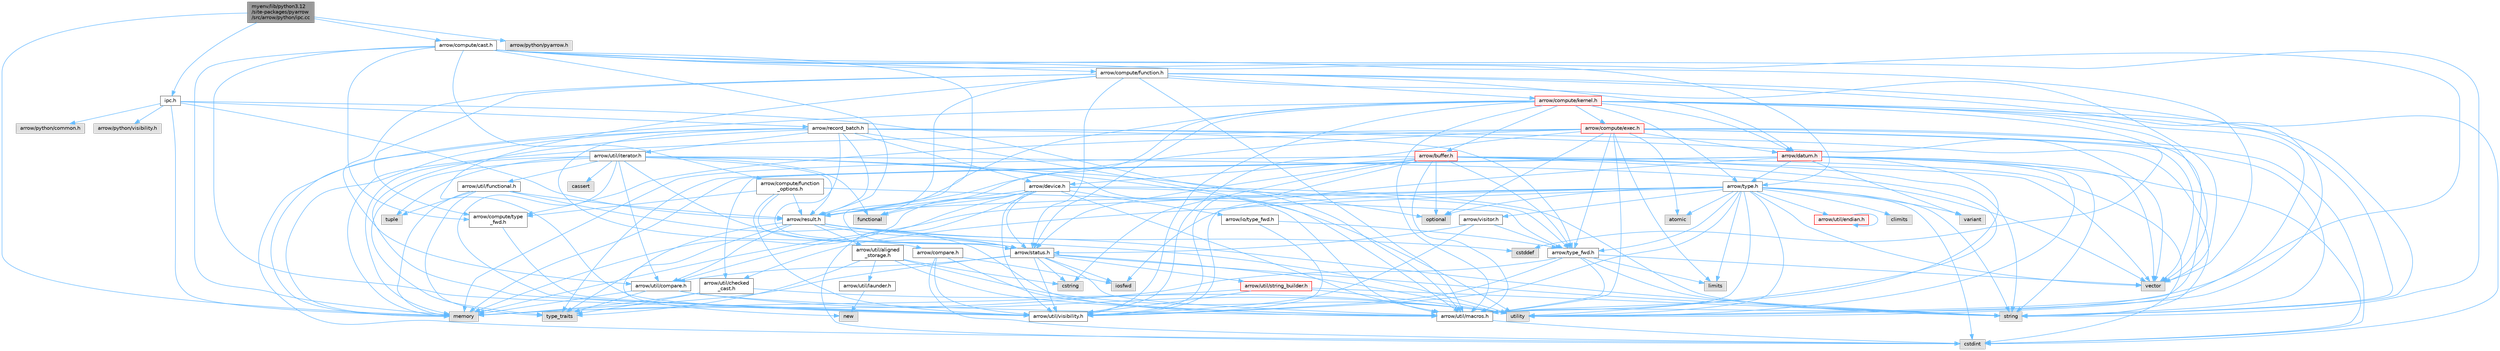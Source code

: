 digraph "myenv/lib/python3.12/site-packages/pyarrow/src/arrow/python/ipc.cc"
{
 // LATEX_PDF_SIZE
  bgcolor="transparent";
  edge [fontname=Helvetica,fontsize=10,labelfontname=Helvetica,labelfontsize=10];
  node [fontname=Helvetica,fontsize=10,shape=box,height=0.2,width=0.4];
  Node1 [id="Node000001",label="myenv/lib/python3.12\l/site-packages/pyarrow\l/src/arrow/python/ipc.cc",height=0.2,width=0.4,color="gray40", fillcolor="grey60", style="filled", fontcolor="black",tooltip=" "];
  Node1 -> Node2 [id="edge1_Node000001_Node000002",color="steelblue1",style="solid",tooltip=" "];
  Node2 [id="Node000002",label="ipc.h",height=0.2,width=0.4,color="grey40", fillcolor="white", style="filled",URL="$src_2arrow_2python_2ipc_8h.html",tooltip=" "];
  Node2 -> Node3 [id="edge2_Node000002_Node000003",color="steelblue1",style="solid",tooltip=" "];
  Node3 [id="Node000003",label="memory",height=0.2,width=0.4,color="grey60", fillcolor="#E0E0E0", style="filled",tooltip=" "];
  Node2 -> Node4 [id="edge3_Node000002_Node000004",color="steelblue1",style="solid",tooltip=" "];
  Node4 [id="Node000004",label="arrow/python/common.h",height=0.2,width=0.4,color="grey60", fillcolor="#E0E0E0", style="filled",tooltip=" "];
  Node2 -> Node5 [id="edge4_Node000002_Node000005",color="steelblue1",style="solid",tooltip=" "];
  Node5 [id="Node000005",label="arrow/python/visibility.h",height=0.2,width=0.4,color="grey60", fillcolor="#E0E0E0", style="filled",tooltip=" "];
  Node2 -> Node6 [id="edge5_Node000002_Node000006",color="steelblue1",style="solid",tooltip=" "];
  Node6 [id="Node000006",label="arrow/record_batch.h",height=0.2,width=0.4,color="grey40", fillcolor="white", style="filled",URL="$record__batch_8h.html",tooltip=" "];
  Node6 -> Node7 [id="edge6_Node000006_Node000007",color="steelblue1",style="solid",tooltip=" "];
  Node7 [id="Node000007",label="cstdint",height=0.2,width=0.4,color="grey60", fillcolor="#E0E0E0", style="filled",tooltip=" "];
  Node6 -> Node3 [id="edge7_Node000006_Node000003",color="steelblue1",style="solid",tooltip=" "];
  Node6 -> Node8 [id="edge8_Node000006_Node000008",color="steelblue1",style="solid",tooltip=" "];
  Node8 [id="Node000008",label="string",height=0.2,width=0.4,color="grey60", fillcolor="#E0E0E0", style="filled",tooltip=" "];
  Node6 -> Node9 [id="edge9_Node000006_Node000009",color="steelblue1",style="solid",tooltip=" "];
  Node9 [id="Node000009",label="vector",height=0.2,width=0.4,color="grey60", fillcolor="#E0E0E0", style="filled",tooltip=" "];
  Node6 -> Node10 [id="edge10_Node000006_Node000010",color="steelblue1",style="solid",tooltip=" "];
  Node10 [id="Node000010",label="arrow/compare.h",height=0.2,width=0.4,color="grey40", fillcolor="white", style="filled",URL="$compare_8h.html",tooltip=" "];
  Node10 -> Node7 [id="edge11_Node000010_Node000007",color="steelblue1",style="solid",tooltip=" "];
  Node10 -> Node11 [id="edge12_Node000010_Node000011",color="steelblue1",style="solid",tooltip=" "];
  Node11 [id="Node000011",label="iosfwd",height=0.2,width=0.4,color="grey60", fillcolor="#E0E0E0", style="filled",tooltip=" "];
  Node10 -> Node12 [id="edge13_Node000010_Node000012",color="steelblue1",style="solid",tooltip=" "];
  Node12 [id="Node000012",label="arrow/util/macros.h",height=0.2,width=0.4,color="grey40", fillcolor="white", style="filled",URL="$macros_8h.html",tooltip=" "];
  Node12 -> Node7 [id="edge14_Node000012_Node000007",color="steelblue1",style="solid",tooltip=" "];
  Node10 -> Node13 [id="edge15_Node000010_Node000013",color="steelblue1",style="solid",tooltip=" "];
  Node13 [id="Node000013",label="arrow/util/visibility.h",height=0.2,width=0.4,color="grey40", fillcolor="white", style="filled",URL="$include_2arrow_2util_2visibility_8h.html",tooltip=" "];
  Node6 -> Node14 [id="edge16_Node000006_Node000014",color="steelblue1",style="solid",tooltip=" "];
  Node14 [id="Node000014",label="arrow/device.h",height=0.2,width=0.4,color="grey40", fillcolor="white", style="filled",URL="$device_8h.html",tooltip=" "];
  Node14 -> Node7 [id="edge17_Node000014_Node000007",color="steelblue1",style="solid",tooltip=" "];
  Node14 -> Node15 [id="edge18_Node000014_Node000015",color="steelblue1",style="solid",tooltip=" "];
  Node15 [id="Node000015",label="functional",height=0.2,width=0.4,color="grey60", fillcolor="#E0E0E0", style="filled",tooltip=" "];
  Node14 -> Node3 [id="edge19_Node000014_Node000003",color="steelblue1",style="solid",tooltip=" "];
  Node14 -> Node8 [id="edge20_Node000014_Node000008",color="steelblue1",style="solid",tooltip=" "];
  Node14 -> Node16 [id="edge21_Node000014_Node000016",color="steelblue1",style="solid",tooltip=" "];
  Node16 [id="Node000016",label="arrow/io/type_fwd.h",height=0.2,width=0.4,color="grey40", fillcolor="white", style="filled",URL="$arrow_2io_2type__fwd_8h.html",tooltip=" "];
  Node16 -> Node17 [id="edge22_Node000016_Node000017",color="steelblue1",style="solid",tooltip=" "];
  Node17 [id="Node000017",label="arrow/type_fwd.h",height=0.2,width=0.4,color="grey40", fillcolor="white", style="filled",URL="$arrow_2type__fwd_8h.html",tooltip=" "];
  Node17 -> Node18 [id="edge23_Node000017_Node000018",color="steelblue1",style="solid",tooltip=" "];
  Node18 [id="Node000018",label="limits",height=0.2,width=0.4,color="grey60", fillcolor="#E0E0E0", style="filled",tooltip=" "];
  Node17 -> Node3 [id="edge24_Node000017_Node000003",color="steelblue1",style="solid",tooltip=" "];
  Node17 -> Node8 [id="edge25_Node000017_Node000008",color="steelblue1",style="solid",tooltip=" "];
  Node17 -> Node9 [id="edge26_Node000017_Node000009",color="steelblue1",style="solid",tooltip=" "];
  Node17 -> Node12 [id="edge27_Node000017_Node000012",color="steelblue1",style="solid",tooltip=" "];
  Node17 -> Node13 [id="edge28_Node000017_Node000013",color="steelblue1",style="solid",tooltip=" "];
  Node16 -> Node13 [id="edge29_Node000016_Node000013",color="steelblue1",style="solid",tooltip=" "];
  Node14 -> Node19 [id="edge30_Node000014_Node000019",color="steelblue1",style="solid",tooltip=" "];
  Node19 [id="Node000019",label="arrow/result.h",height=0.2,width=0.4,color="grey40", fillcolor="white", style="filled",URL="$result_8h.html",tooltip=" "];
  Node19 -> Node20 [id="edge31_Node000019_Node000020",color="steelblue1",style="solid",tooltip=" "];
  Node20 [id="Node000020",label="cstddef",height=0.2,width=0.4,color="grey60", fillcolor="#E0E0E0", style="filled",tooltip=" "];
  Node19 -> Node21 [id="edge32_Node000019_Node000021",color="steelblue1",style="solid",tooltip=" "];
  Node21 [id="Node000021",label="new",height=0.2,width=0.4,color="grey60", fillcolor="#E0E0E0", style="filled",tooltip=" "];
  Node19 -> Node8 [id="edge33_Node000019_Node000008",color="steelblue1",style="solid",tooltip=" "];
  Node19 -> Node22 [id="edge34_Node000019_Node000022",color="steelblue1",style="solid",tooltip=" "];
  Node22 [id="Node000022",label="type_traits",height=0.2,width=0.4,color="grey60", fillcolor="#E0E0E0", style="filled",tooltip=" "];
  Node19 -> Node23 [id="edge35_Node000019_Node000023",color="steelblue1",style="solid",tooltip=" "];
  Node23 [id="Node000023",label="utility",height=0.2,width=0.4,color="grey60", fillcolor="#E0E0E0", style="filled",tooltip=" "];
  Node19 -> Node24 [id="edge36_Node000019_Node000024",color="steelblue1",style="solid",tooltip=" "];
  Node24 [id="Node000024",label="arrow/status.h",height=0.2,width=0.4,color="grey40", fillcolor="white", style="filled",URL="$status_8h.html",tooltip=" "];
  Node24 -> Node25 [id="edge37_Node000024_Node000025",color="steelblue1",style="solid",tooltip=" "];
  Node25 [id="Node000025",label="cstring",height=0.2,width=0.4,color="grey60", fillcolor="#E0E0E0", style="filled",tooltip=" "];
  Node24 -> Node11 [id="edge38_Node000024_Node000011",color="steelblue1",style="solid",tooltip=" "];
  Node24 -> Node3 [id="edge39_Node000024_Node000003",color="steelblue1",style="solid",tooltip=" "];
  Node24 -> Node8 [id="edge40_Node000024_Node000008",color="steelblue1",style="solid",tooltip=" "];
  Node24 -> Node23 [id="edge41_Node000024_Node000023",color="steelblue1",style="solid",tooltip=" "];
  Node24 -> Node26 [id="edge42_Node000024_Node000026",color="steelblue1",style="solid",tooltip=" "];
  Node26 [id="Node000026",label="arrow/util/compare.h",height=0.2,width=0.4,color="grey40", fillcolor="white", style="filled",URL="$util_2compare_8h.html",tooltip=" "];
  Node26 -> Node3 [id="edge43_Node000026_Node000003",color="steelblue1",style="solid",tooltip=" "];
  Node26 -> Node22 [id="edge44_Node000026_Node000022",color="steelblue1",style="solid",tooltip=" "];
  Node26 -> Node23 [id="edge45_Node000026_Node000023",color="steelblue1",style="solid",tooltip=" "];
  Node26 -> Node12 [id="edge46_Node000026_Node000012",color="steelblue1",style="solid",tooltip=" "];
  Node24 -> Node12 [id="edge47_Node000024_Node000012",color="steelblue1",style="solid",tooltip=" "];
  Node24 -> Node27 [id="edge48_Node000024_Node000027",color="steelblue1",style="solid",tooltip=" "];
  Node27 [id="Node000027",label="arrow/util/string_builder.h",height=0.2,width=0.4,color="red", fillcolor="#FFF0F0", style="filled",URL="$string__builder_8h.html",tooltip=" "];
  Node27 -> Node3 [id="edge49_Node000027_Node000003",color="steelblue1",style="solid",tooltip=" "];
  Node27 -> Node8 [id="edge50_Node000027_Node000008",color="steelblue1",style="solid",tooltip=" "];
  Node27 -> Node23 [id="edge51_Node000027_Node000023",color="steelblue1",style="solid",tooltip=" "];
  Node27 -> Node13 [id="edge52_Node000027_Node000013",color="steelblue1",style="solid",tooltip=" "];
  Node24 -> Node13 [id="edge53_Node000024_Node000013",color="steelblue1",style="solid",tooltip=" "];
  Node19 -> Node29 [id="edge54_Node000019_Node000029",color="steelblue1",style="solid",tooltip=" "];
  Node29 [id="Node000029",label="arrow/util/aligned\l_storage.h",height=0.2,width=0.4,color="grey40", fillcolor="white", style="filled",URL="$aligned__storage_8h.html",tooltip=" "];
  Node29 -> Node25 [id="edge55_Node000029_Node000025",color="steelblue1",style="solid",tooltip=" "];
  Node29 -> Node22 [id="edge56_Node000029_Node000022",color="steelblue1",style="solid",tooltip=" "];
  Node29 -> Node23 [id="edge57_Node000029_Node000023",color="steelblue1",style="solid",tooltip=" "];
  Node29 -> Node30 [id="edge58_Node000029_Node000030",color="steelblue1",style="solid",tooltip=" "];
  Node30 [id="Node000030",label="arrow/util/launder.h",height=0.2,width=0.4,color="grey40", fillcolor="white", style="filled",URL="$launder_8h.html",tooltip=" "];
  Node30 -> Node21 [id="edge59_Node000030_Node000021",color="steelblue1",style="solid",tooltip=" "];
  Node29 -> Node12 [id="edge60_Node000029_Node000012",color="steelblue1",style="solid",tooltip=" "];
  Node19 -> Node26 [id="edge61_Node000019_Node000026",color="steelblue1",style="solid",tooltip=" "];
  Node14 -> Node24 [id="edge62_Node000014_Node000024",color="steelblue1",style="solid",tooltip=" "];
  Node14 -> Node17 [id="edge63_Node000014_Node000017",color="steelblue1",style="solid",tooltip=" "];
  Node14 -> Node26 [id="edge64_Node000014_Node000026",color="steelblue1",style="solid",tooltip=" "];
  Node14 -> Node12 [id="edge65_Node000014_Node000012",color="steelblue1",style="solid",tooltip=" "];
  Node14 -> Node13 [id="edge66_Node000014_Node000013",color="steelblue1",style="solid",tooltip=" "];
  Node6 -> Node19 [id="edge67_Node000006_Node000019",color="steelblue1",style="solid",tooltip=" "];
  Node6 -> Node24 [id="edge68_Node000006_Node000024",color="steelblue1",style="solid",tooltip=" "];
  Node6 -> Node17 [id="edge69_Node000006_Node000017",color="steelblue1",style="solid",tooltip=" "];
  Node6 -> Node31 [id="edge70_Node000006_Node000031",color="steelblue1",style="solid",tooltip=" "];
  Node31 [id="Node000031",label="arrow/util/iterator.h",height=0.2,width=0.4,color="grey40", fillcolor="white", style="filled",URL="$iterator_8h.html",tooltip=" "];
  Node31 -> Node32 [id="edge71_Node000031_Node000032",color="steelblue1",style="solid",tooltip=" "];
  Node32 [id="Node000032",label="cassert",height=0.2,width=0.4,color="grey60", fillcolor="#E0E0E0", style="filled",tooltip=" "];
  Node31 -> Node15 [id="edge72_Node000031_Node000015",color="steelblue1",style="solid",tooltip=" "];
  Node31 -> Node3 [id="edge73_Node000031_Node000003",color="steelblue1",style="solid",tooltip=" "];
  Node31 -> Node33 [id="edge74_Node000031_Node000033",color="steelblue1",style="solid",tooltip=" "];
  Node33 [id="Node000033",label="optional",height=0.2,width=0.4,color="grey60", fillcolor="#E0E0E0", style="filled",tooltip=" "];
  Node31 -> Node34 [id="edge75_Node000031_Node000034",color="steelblue1",style="solid",tooltip=" "];
  Node34 [id="Node000034",label="tuple",height=0.2,width=0.4,color="grey60", fillcolor="#E0E0E0", style="filled",tooltip=" "];
  Node31 -> Node22 [id="edge76_Node000031_Node000022",color="steelblue1",style="solid",tooltip=" "];
  Node31 -> Node23 [id="edge77_Node000031_Node000023",color="steelblue1",style="solid",tooltip=" "];
  Node31 -> Node9 [id="edge78_Node000031_Node000009",color="steelblue1",style="solid",tooltip=" "];
  Node31 -> Node19 [id="edge79_Node000031_Node000019",color="steelblue1",style="solid",tooltip=" "];
  Node31 -> Node24 [id="edge80_Node000031_Node000024",color="steelblue1",style="solid",tooltip=" "];
  Node31 -> Node26 [id="edge81_Node000031_Node000026",color="steelblue1",style="solid",tooltip=" "];
  Node31 -> Node35 [id="edge82_Node000031_Node000035",color="steelblue1",style="solid",tooltip=" "];
  Node35 [id="Node000035",label="arrow/util/functional.h",height=0.2,width=0.4,color="grey40", fillcolor="white", style="filled",URL="$functional_8h.html",tooltip=" "];
  Node35 -> Node3 [id="edge83_Node000035_Node000003",color="steelblue1",style="solid",tooltip=" "];
  Node35 -> Node34 [id="edge84_Node000035_Node000034",color="steelblue1",style="solid",tooltip=" "];
  Node35 -> Node22 [id="edge85_Node000035_Node000022",color="steelblue1",style="solid",tooltip=" "];
  Node35 -> Node19 [id="edge86_Node000035_Node000019",color="steelblue1",style="solid",tooltip=" "];
  Node35 -> Node12 [id="edge87_Node000035_Node000012",color="steelblue1",style="solid",tooltip=" "];
  Node31 -> Node12 [id="edge88_Node000031_Node000012",color="steelblue1",style="solid",tooltip=" "];
  Node31 -> Node13 [id="edge89_Node000031_Node000013",color="steelblue1",style="solid",tooltip=" "];
  Node6 -> Node12 [id="edge90_Node000006_Node000012",color="steelblue1",style="solid",tooltip=" "];
  Node6 -> Node13 [id="edge91_Node000006_Node000013",color="steelblue1",style="solid",tooltip=" "];
  Node2 -> Node19 [id="edge92_Node000002_Node000019",color="steelblue1",style="solid",tooltip=" "];
  Node2 -> Node12 [id="edge93_Node000002_Node000012",color="steelblue1",style="solid",tooltip=" "];
  Node1 -> Node3 [id="edge94_Node000001_Node000003",color="steelblue1",style="solid",tooltip=" "];
  Node1 -> Node36 [id="edge95_Node000001_Node000036",color="steelblue1",style="solid",tooltip=" "];
  Node36 [id="Node000036",label="arrow/compute/cast.h",height=0.2,width=0.4,color="grey40", fillcolor="white", style="filled",URL="$cast_8h.html",tooltip=" "];
  Node36 -> Node3 [id="edge96_Node000036_Node000003",color="steelblue1",style="solid",tooltip=" "];
  Node36 -> Node8 [id="edge97_Node000036_Node000008",color="steelblue1",style="solid",tooltip=" "];
  Node36 -> Node9 [id="edge98_Node000036_Node000009",color="steelblue1",style="solid",tooltip=" "];
  Node36 -> Node37 [id="edge99_Node000036_Node000037",color="steelblue1",style="solid",tooltip=" "];
  Node37 [id="Node000037",label="arrow/compute/function.h",height=0.2,width=0.4,color="grey40", fillcolor="white", style="filled",URL="$function_8h.html",tooltip=" "];
  Node37 -> Node8 [id="edge100_Node000037_Node000008",color="steelblue1",style="solid",tooltip=" "];
  Node37 -> Node23 [id="edge101_Node000037_Node000023",color="steelblue1",style="solid",tooltip=" "];
  Node37 -> Node9 [id="edge102_Node000037_Node000009",color="steelblue1",style="solid",tooltip=" "];
  Node37 -> Node38 [id="edge103_Node000037_Node000038",color="steelblue1",style="solid",tooltip=" "];
  Node38 [id="Node000038",label="arrow/compute/kernel.h",height=0.2,width=0.4,color="red", fillcolor="#FFF0F0", style="filled",URL="$kernel_8h.html",tooltip=" "];
  Node38 -> Node20 [id="edge104_Node000038_Node000020",color="steelblue1",style="solid",tooltip=" "];
  Node38 -> Node7 [id="edge105_Node000038_Node000007",color="steelblue1",style="solid",tooltip=" "];
  Node38 -> Node15 [id="edge106_Node000038_Node000015",color="steelblue1",style="solid",tooltip=" "];
  Node38 -> Node3 [id="edge107_Node000038_Node000003",color="steelblue1",style="solid",tooltip=" "];
  Node38 -> Node8 [id="edge108_Node000038_Node000008",color="steelblue1",style="solid",tooltip=" "];
  Node38 -> Node23 [id="edge109_Node000038_Node000023",color="steelblue1",style="solid",tooltip=" "];
  Node38 -> Node9 [id="edge110_Node000038_Node000009",color="steelblue1",style="solid",tooltip=" "];
  Node38 -> Node39 [id="edge111_Node000038_Node000039",color="steelblue1",style="solid",tooltip=" "];
  Node39 [id="Node000039",label="arrow/buffer.h",height=0.2,width=0.4,color="red", fillcolor="#FFF0F0", style="filled",URL="$buffer_8h.html",tooltip=" "];
  Node39 -> Node7 [id="edge112_Node000039_Node000007",color="steelblue1",style="solid",tooltip=" "];
  Node39 -> Node25 [id="edge113_Node000039_Node000025",color="steelblue1",style="solid",tooltip=" "];
  Node39 -> Node3 [id="edge114_Node000039_Node000003",color="steelblue1",style="solid",tooltip=" "];
  Node39 -> Node33 [id="edge115_Node000039_Node000033",color="steelblue1",style="solid",tooltip=" "];
  Node39 -> Node8 [id="edge116_Node000039_Node000008",color="steelblue1",style="solid",tooltip=" "];
  Node39 -> Node23 [id="edge117_Node000039_Node000023",color="steelblue1",style="solid",tooltip=" "];
  Node39 -> Node9 [id="edge118_Node000039_Node000009",color="steelblue1",style="solid",tooltip=" "];
  Node39 -> Node14 [id="edge119_Node000039_Node000014",color="steelblue1",style="solid",tooltip=" "];
  Node39 -> Node24 [id="edge120_Node000039_Node000024",color="steelblue1",style="solid",tooltip=" "];
  Node39 -> Node17 [id="edge121_Node000039_Node000017",color="steelblue1",style="solid",tooltip=" "];
  Node39 -> Node12 [id="edge122_Node000039_Node000012",color="steelblue1",style="solid",tooltip=" "];
  Node39 -> Node13 [id="edge123_Node000039_Node000013",color="steelblue1",style="solid",tooltip=" "];
  Node38 -> Node43 [id="edge124_Node000038_Node000043",color="steelblue1",style="solid",tooltip=" "];
  Node43 [id="Node000043",label="arrow/compute/exec.h",height=0.2,width=0.4,color="red", fillcolor="#FFF0F0", style="filled",URL="$exec_8h.html",tooltip=" "];
  Node43 -> Node44 [id="edge125_Node000043_Node000044",color="steelblue1",style="solid",tooltip=" "];
  Node44 [id="Node000044",label="atomic",height=0.2,width=0.4,color="grey60", fillcolor="#E0E0E0", style="filled",tooltip=" "];
  Node43 -> Node7 [id="edge126_Node000043_Node000007",color="steelblue1",style="solid",tooltip=" "];
  Node43 -> Node18 [id="edge127_Node000043_Node000018",color="steelblue1",style="solid",tooltip=" "];
  Node43 -> Node3 [id="edge128_Node000043_Node000003",color="steelblue1",style="solid",tooltip=" "];
  Node43 -> Node33 [id="edge129_Node000043_Node000033",color="steelblue1",style="solid",tooltip=" "];
  Node43 -> Node8 [id="edge130_Node000043_Node000008",color="steelblue1",style="solid",tooltip=" "];
  Node43 -> Node23 [id="edge131_Node000043_Node000023",color="steelblue1",style="solid",tooltip=" "];
  Node43 -> Node9 [id="edge132_Node000043_Node000009",color="steelblue1",style="solid",tooltip=" "];
  Node43 -> Node59 [id="edge133_Node000043_Node000059",color="steelblue1",style="solid",tooltip=" "];
  Node59 [id="Node000059",label="arrow/compute/type\l_fwd.h",height=0.2,width=0.4,color="grey40", fillcolor="white", style="filled",URL="$arrow_2compute_2type__fwd_8h.html",tooltip=" "];
  Node59 -> Node13 [id="edge134_Node000059_Node000013",color="steelblue1",style="solid",tooltip=" "];
  Node43 -> Node60 [id="edge135_Node000043_Node000060",color="steelblue1",style="solid",tooltip=" "];
  Node60 [id="Node000060",label="arrow/datum.h",height=0.2,width=0.4,color="red", fillcolor="#FFF0F0", style="filled",URL="$datum_8h.html",tooltip=" "];
  Node60 -> Node7 [id="edge136_Node000060_Node000007",color="steelblue1",style="solid",tooltip=" "];
  Node60 -> Node3 [id="edge137_Node000060_Node000003",color="steelblue1",style="solid",tooltip=" "];
  Node60 -> Node8 [id="edge138_Node000060_Node000008",color="steelblue1",style="solid",tooltip=" "];
  Node60 -> Node22 [id="edge139_Node000060_Node000022",color="steelblue1",style="solid",tooltip=" "];
  Node60 -> Node23 [id="edge140_Node000060_Node000023",color="steelblue1",style="solid",tooltip=" "];
  Node60 -> Node47 [id="edge141_Node000060_Node000047",color="steelblue1",style="solid",tooltip=" "];
  Node47 [id="Node000047",label="variant",height=0.2,width=0.4,color="grey60", fillcolor="#E0E0E0", style="filled",tooltip=" "];
  Node60 -> Node9 [id="edge142_Node000060_Node000009",color="steelblue1",style="solid",tooltip=" "];
  Node60 -> Node48 [id="edge143_Node000060_Node000048",color="steelblue1",style="solid",tooltip=" "];
  Node48 [id="Node000048",label="arrow/type.h",height=0.2,width=0.4,color="grey40", fillcolor="white", style="filled",URL="$type_8h.html",tooltip=" "];
  Node48 -> Node44 [id="edge144_Node000048_Node000044",color="steelblue1",style="solid",tooltip=" "];
  Node48 -> Node49 [id="edge145_Node000048_Node000049",color="steelblue1",style="solid",tooltip=" "];
  Node49 [id="Node000049",label="climits",height=0.2,width=0.4,color="grey60", fillcolor="#E0E0E0", style="filled",tooltip=" "];
  Node48 -> Node7 [id="edge146_Node000048_Node000007",color="steelblue1",style="solid",tooltip=" "];
  Node48 -> Node11 [id="edge147_Node000048_Node000011",color="steelblue1",style="solid",tooltip=" "];
  Node48 -> Node18 [id="edge148_Node000048_Node000018",color="steelblue1",style="solid",tooltip=" "];
  Node48 -> Node3 [id="edge149_Node000048_Node000003",color="steelblue1",style="solid",tooltip=" "];
  Node48 -> Node33 [id="edge150_Node000048_Node000033",color="steelblue1",style="solid",tooltip=" "];
  Node48 -> Node8 [id="edge151_Node000048_Node000008",color="steelblue1",style="solid",tooltip=" "];
  Node48 -> Node23 [id="edge152_Node000048_Node000023",color="steelblue1",style="solid",tooltip=" "];
  Node48 -> Node47 [id="edge153_Node000048_Node000047",color="steelblue1",style="solid",tooltip=" "];
  Node48 -> Node9 [id="edge154_Node000048_Node000009",color="steelblue1",style="solid",tooltip=" "];
  Node48 -> Node19 [id="edge155_Node000048_Node000019",color="steelblue1",style="solid",tooltip=" "];
  Node48 -> Node17 [id="edge156_Node000048_Node000017",color="steelblue1",style="solid",tooltip=" "];
  Node48 -> Node50 [id="edge157_Node000048_Node000050",color="steelblue1",style="solid",tooltip=" "];
  Node50 [id="Node000050",label="arrow/util/checked\l_cast.h",height=0.2,width=0.4,color="grey40", fillcolor="white", style="filled",URL="$checked__cast_8h.html",tooltip=" "];
  Node50 -> Node3 [id="edge158_Node000050_Node000003",color="steelblue1",style="solid",tooltip=" "];
  Node50 -> Node22 [id="edge159_Node000050_Node000022",color="steelblue1",style="solid",tooltip=" "];
  Node50 -> Node23 [id="edge160_Node000050_Node000023",color="steelblue1",style="solid",tooltip=" "];
  Node48 -> Node51 [id="edge161_Node000048_Node000051",color="steelblue1",style="solid",tooltip=" "];
  Node51 [id="Node000051",label="arrow/util/endian.h",height=0.2,width=0.4,color="red", fillcolor="#FFF0F0", style="filled",URL="$endian_8h.html",tooltip=" "];
  Node51 -> Node51 [id="edge162_Node000051_Node000051",color="steelblue1",style="solid",tooltip=" "];
  Node48 -> Node12 [id="edge163_Node000048_Node000012",color="steelblue1",style="solid",tooltip=" "];
  Node48 -> Node13 [id="edge164_Node000048_Node000013",color="steelblue1",style="solid",tooltip=" "];
  Node48 -> Node56 [id="edge165_Node000048_Node000056",color="steelblue1",style="solid",tooltip=" "];
  Node56 [id="Node000056",label="arrow/visitor.h",height=0.2,width=0.4,color="grey40", fillcolor="white", style="filled",URL="$visitor_8h.html",tooltip=" "];
  Node56 -> Node24 [id="edge166_Node000056_Node000024",color="steelblue1",style="solid",tooltip=" "];
  Node56 -> Node17 [id="edge167_Node000056_Node000017",color="steelblue1",style="solid",tooltip=" "];
  Node56 -> Node13 [id="edge168_Node000056_Node000013",color="steelblue1",style="solid",tooltip=" "];
  Node60 -> Node50 [id="edge169_Node000060_Node000050",color="steelblue1",style="solid",tooltip=" "];
  Node60 -> Node12 [id="edge170_Node000060_Node000012",color="steelblue1",style="solid",tooltip=" "];
  Node60 -> Node13 [id="edge171_Node000060_Node000013",color="steelblue1",style="solid",tooltip=" "];
  Node43 -> Node19 [id="edge172_Node000043_Node000019",color="steelblue1",style="solid",tooltip=" "];
  Node43 -> Node17 [id="edge173_Node000043_Node000017",color="steelblue1",style="solid",tooltip=" "];
  Node43 -> Node12 [id="edge174_Node000043_Node000012",color="steelblue1",style="solid",tooltip=" "];
  Node43 -> Node13 [id="edge175_Node000043_Node000013",color="steelblue1",style="solid",tooltip=" "];
  Node38 -> Node60 [id="edge176_Node000038_Node000060",color="steelblue1",style="solid",tooltip=" "];
  Node38 -> Node19 [id="edge177_Node000038_Node000019",color="steelblue1",style="solid",tooltip=" "];
  Node38 -> Node24 [id="edge178_Node000038_Node000024",color="steelblue1",style="solid",tooltip=" "];
  Node38 -> Node48 [id="edge179_Node000038_Node000048",color="steelblue1",style="solid",tooltip=" "];
  Node38 -> Node12 [id="edge180_Node000038_Node000012",color="steelblue1",style="solid",tooltip=" "];
  Node38 -> Node13 [id="edge181_Node000038_Node000013",color="steelblue1",style="solid",tooltip=" "];
  Node37 -> Node59 [id="edge182_Node000037_Node000059",color="steelblue1",style="solid",tooltip=" "];
  Node37 -> Node60 [id="edge183_Node000037_Node000060",color="steelblue1",style="solid",tooltip=" "];
  Node37 -> Node19 [id="edge184_Node000037_Node000019",color="steelblue1",style="solid",tooltip=" "];
  Node37 -> Node24 [id="edge185_Node000037_Node000024",color="steelblue1",style="solid",tooltip=" "];
  Node37 -> Node26 [id="edge186_Node000037_Node000026",color="steelblue1",style="solid",tooltip=" "];
  Node37 -> Node12 [id="edge187_Node000037_Node000012",color="steelblue1",style="solid",tooltip=" "];
  Node37 -> Node13 [id="edge188_Node000037_Node000013",color="steelblue1",style="solid",tooltip=" "];
  Node36 -> Node76 [id="edge189_Node000036_Node000076",color="steelblue1",style="solid",tooltip=" "];
  Node76 [id="Node000076",label="arrow/compute/function\l_options.h",height=0.2,width=0.4,color="grey40", fillcolor="white", style="filled",URL="$function__options_8h.html",tooltip=" "];
  Node76 -> Node59 [id="edge190_Node000076_Node000059",color="steelblue1",style="solid",tooltip=" "];
  Node76 -> Node19 [id="edge191_Node000076_Node000019",color="steelblue1",style="solid",tooltip=" "];
  Node76 -> Node24 [id="edge192_Node000076_Node000024",color="steelblue1",style="solid",tooltip=" "];
  Node76 -> Node17 [id="edge193_Node000076_Node000017",color="steelblue1",style="solid",tooltip=" "];
  Node76 -> Node13 [id="edge194_Node000076_Node000013",color="steelblue1",style="solid",tooltip=" "];
  Node36 -> Node59 [id="edge195_Node000036_Node000059",color="steelblue1",style="solid",tooltip=" "];
  Node36 -> Node19 [id="edge196_Node000036_Node000019",color="steelblue1",style="solid",tooltip=" "];
  Node36 -> Node24 [id="edge197_Node000036_Node000024",color="steelblue1",style="solid",tooltip=" "];
  Node36 -> Node48 [id="edge198_Node000036_Node000048",color="steelblue1",style="solid",tooltip=" "];
  Node36 -> Node12 [id="edge199_Node000036_Node000012",color="steelblue1",style="solid",tooltip=" "];
  Node36 -> Node13 [id="edge200_Node000036_Node000013",color="steelblue1",style="solid",tooltip=" "];
  Node1 -> Node77 [id="edge201_Node000001_Node000077",color="steelblue1",style="solid",tooltip=" "];
  Node77 [id="Node000077",label="arrow/python/pyarrow.h",height=0.2,width=0.4,color="grey60", fillcolor="#E0E0E0", style="filled",tooltip=" "];
}
